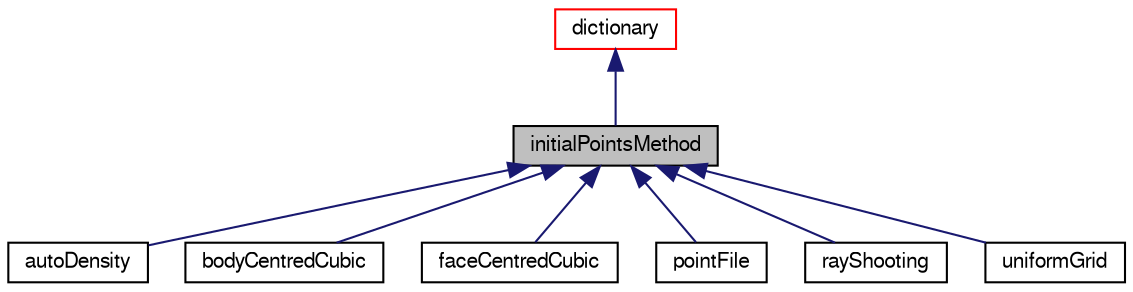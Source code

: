 digraph "initialPointsMethod"
{
  bgcolor="transparent";
  edge [fontname="FreeSans",fontsize="10",labelfontname="FreeSans",labelfontsize="10"];
  node [fontname="FreeSans",fontsize="10",shape=record];
  Node0 [label="initialPointsMethod",height=0.2,width=0.4,color="black", fillcolor="grey75", style="filled", fontcolor="black"];
  Node1 -> Node0 [dir="back",color="midnightblue",fontsize="10",style="solid",fontname="FreeSans"];
  Node1 [label="dictionary",height=0.2,width=0.4,color="red",URL="$a26014.html",tooltip="A list of keyword definitions, which are a keyword followed by any number of values (e..."];
  Node0 -> Node14 [dir="back",color="midnightblue",fontsize="10",style="solid",fontname="FreeSans"];
  Node14 [label="autoDensity",height=0.2,width=0.4,color="black",URL="$a31526.html",tooltip="Choose random points inside the domain and place them with a probability proportional to the target d..."];
  Node0 -> Node15 [dir="back",color="midnightblue",fontsize="10",style="solid",fontname="FreeSans"];
  Node15 [label="bodyCentredCubic",height=0.2,width=0.4,color="black",URL="$a31530.html",tooltip="Generate a BCC lattice of points inside the surfaces to be conformed to of the conformalVoronoiMesh. "];
  Node0 -> Node16 [dir="back",color="midnightblue",fontsize="10",style="solid",fontname="FreeSans"];
  Node16 [label="faceCentredCubic",height=0.2,width=0.4,color="black",URL="$a31534.html",tooltip="Generate an FCC lattice of points inside the surfaces to be conformed to of the conformalVoronoiMesh..."];
  Node0 -> Node17 [dir="back",color="midnightblue",fontsize="10",style="solid",fontname="FreeSans"];
  Node17 [label="pointFile",height=0.2,width=0.4,color="black",URL="$a31542.html",tooltip="Inserts points at locations specified in a pointFile into the surfaces to be conformed to of the conf..."];
  Node0 -> Node18 [dir="back",color="midnightblue",fontsize="10",style="solid",fontname="FreeSans"];
  Node18 [label="rayShooting",height=0.2,width=0.4,color="black",URL="$a31546.html"];
  Node0 -> Node19 [dir="back",color="midnightblue",fontsize="10",style="solid",fontname="FreeSans"];
  Node19 [label="uniformGrid",height=0.2,width=0.4,color="black",URL="$a31550.html",tooltip="Generate a uniform grid of points inside the surfaces to be conformed to of the conformalVoronoiMesh..."];
}
